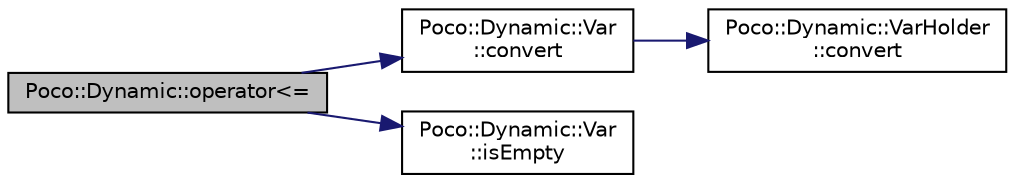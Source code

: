 digraph "Poco::Dynamic::operator&lt;="
{
 // LATEX_PDF_SIZE
  edge [fontname="Helvetica",fontsize="10",labelfontname="Helvetica",labelfontsize="10"];
  node [fontname="Helvetica",fontsize="10",shape=record];
  rankdir="LR";
  Node1 [label="Poco::Dynamic::operator\<=",height=0.2,width=0.4,color="black", fillcolor="grey75", style="filled", fontcolor="black",tooltip="Less than or equal operator for comparing Var with Poco::Int16."];
  Node1 -> Node2 [color="midnightblue",fontsize="10",style="solid"];
  Node2 [label="Poco::Dynamic::Var\l::convert",height=0.2,width=0.4,color="black", fillcolor="white", style="filled",URL="$classPoco_1_1Dynamic_1_1Var.html#aa71081ae2c04e2f6a46283d528633ceb",tooltip="Returns the Var iterator."];
  Node2 -> Node3 [color="midnightblue",fontsize="10",style="solid"];
  Node3 [label="Poco::Dynamic::VarHolder\l::convert",height=0.2,width=0.4,color="black", fillcolor="white", style="filled",URL="$classPoco_1_1Dynamic_1_1VarHolder.html#aff77778b8b597d2b003b059093a0457e",tooltip=" "];
  Node1 -> Node4 [color="midnightblue",fontsize="10",style="solid"];
  Node4 [label="Poco::Dynamic::Var\l::isEmpty",height=0.2,width=0.4,color="black", fillcolor="white", style="filled",URL="$classPoco_1_1Dynamic_1_1Var.html#a3ca72be4fb53004efada3ce36b1d2ea1",tooltip="Empties Var."];
}
